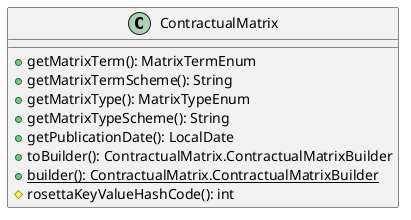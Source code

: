 @startuml

    class ContractualMatrix [[ContractualMatrix.html]] {
        +getMatrixTerm(): MatrixTermEnum
        +getMatrixTermScheme(): String
        +getMatrixType(): MatrixTypeEnum
        +getMatrixTypeScheme(): String
        +getPublicationDate(): LocalDate
        +toBuilder(): ContractualMatrix.ContractualMatrixBuilder
        {static} +builder(): ContractualMatrix.ContractualMatrixBuilder
        #rosettaKeyValueHashCode(): int
    }

@enduml
